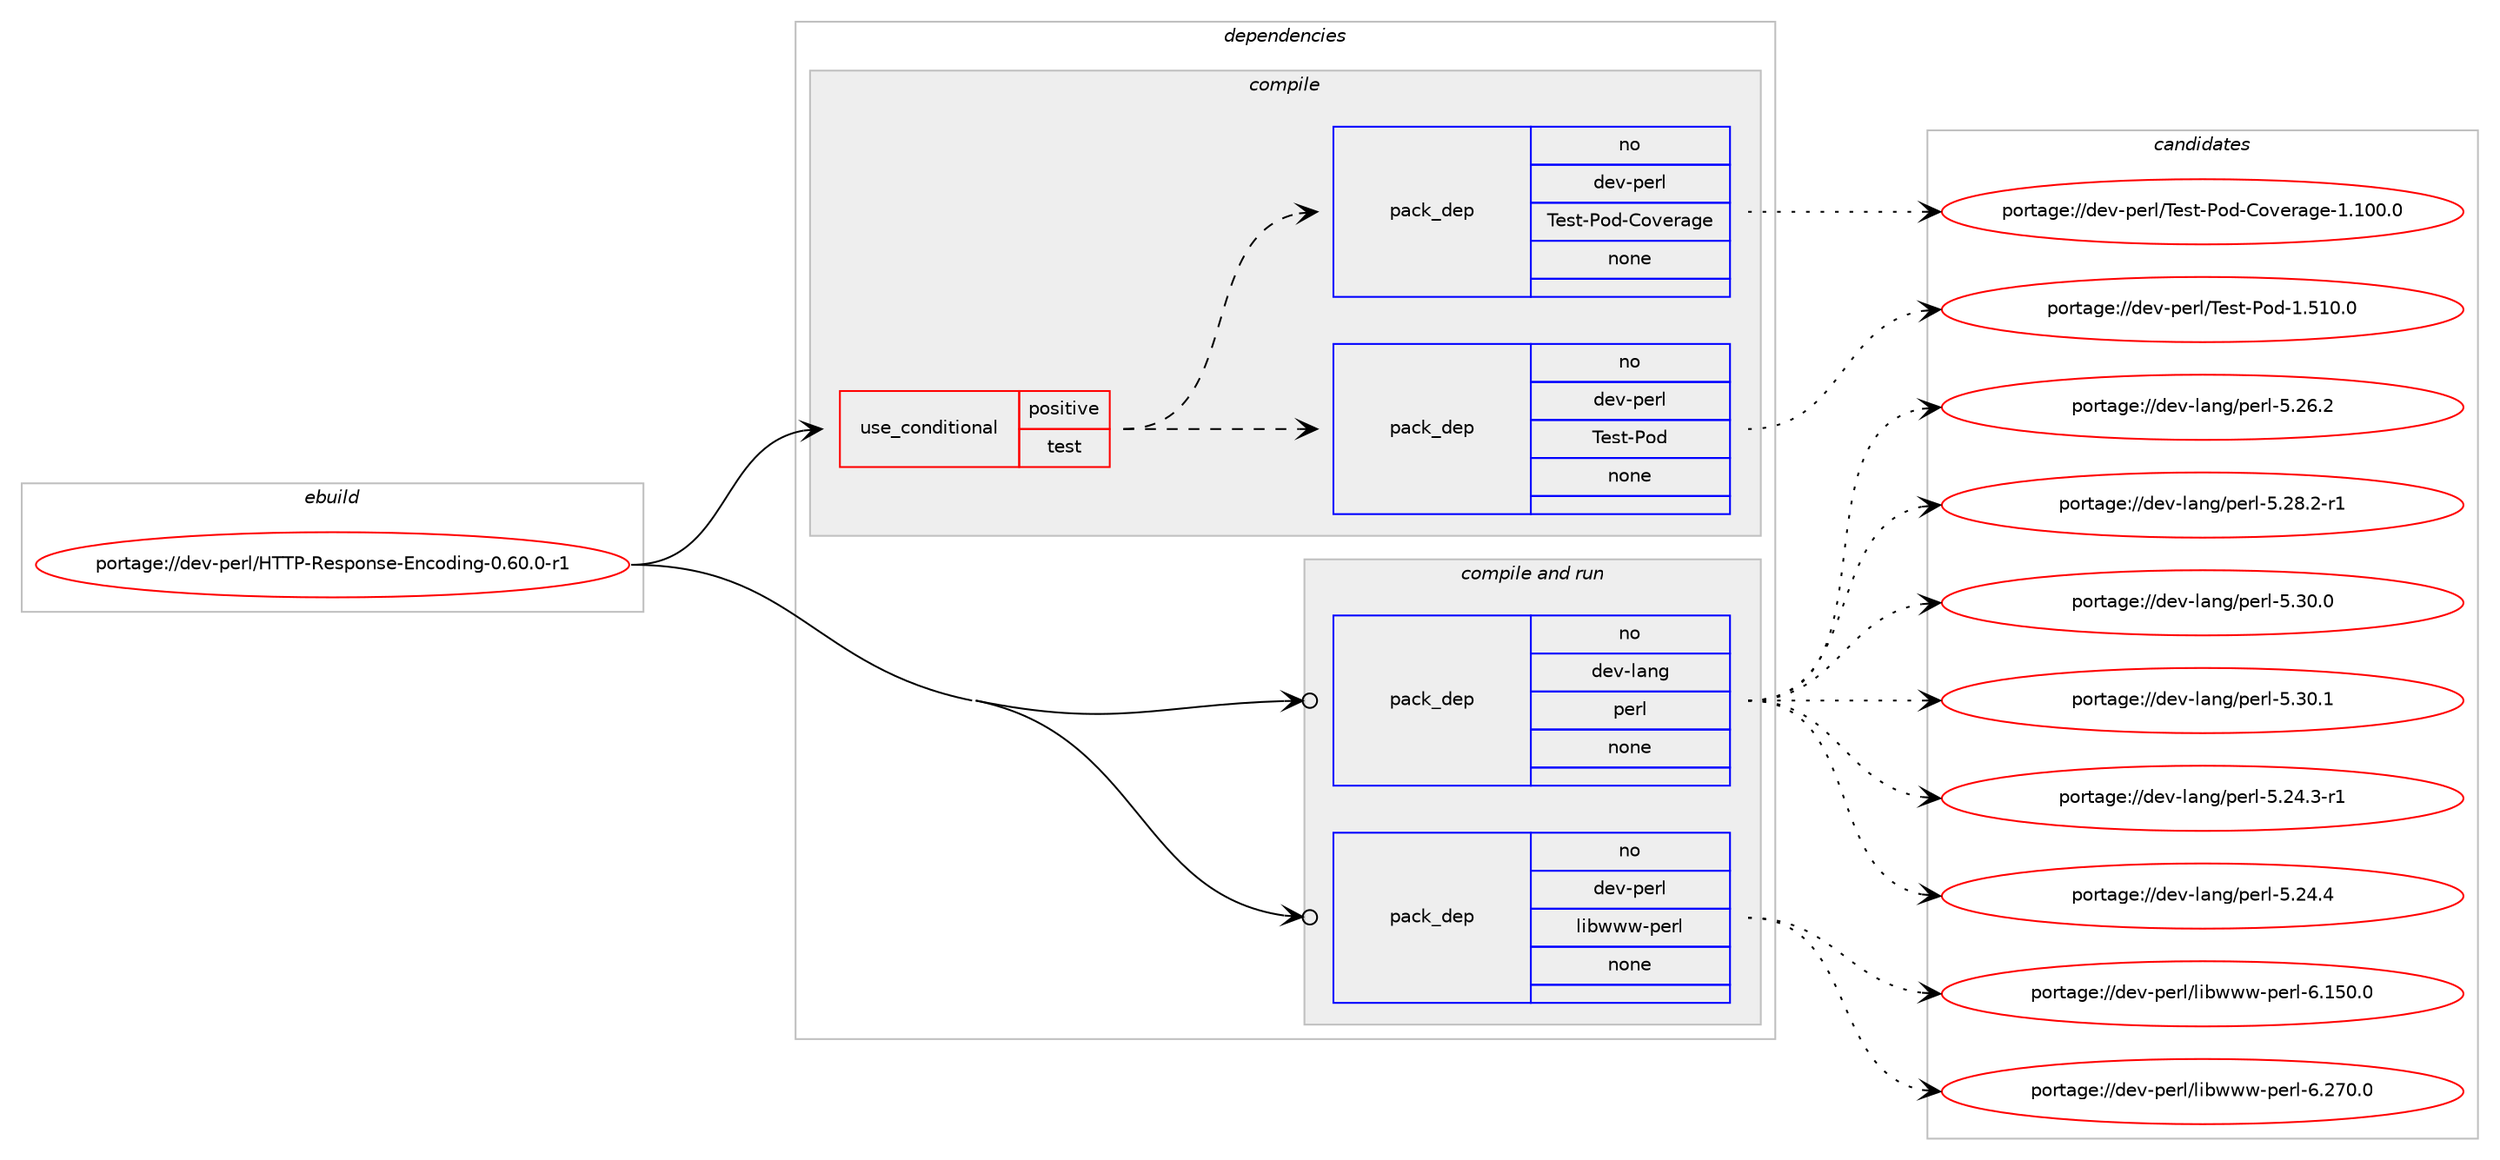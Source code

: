 digraph prolog {

# *************
# Graph options
# *************

newrank=true;
concentrate=true;
compound=true;
graph [rankdir=LR,fontname=Helvetica,fontsize=10,ranksep=1.5];#, ranksep=2.5, nodesep=0.2];
edge  [arrowhead=vee];
node  [fontname=Helvetica,fontsize=10];

# **********
# The ebuild
# **********

subgraph cluster_leftcol {
color=gray;
rank=same;
label=<<i>ebuild</i>>;
id [label="portage://dev-perl/HTTP-Response-Encoding-0.60.0-r1", color=red, width=4, href="../dev-perl/HTTP-Response-Encoding-0.60.0-r1.svg"];
}

# ****************
# The dependencies
# ****************

subgraph cluster_midcol {
color=gray;
label=<<i>dependencies</i>>;
subgraph cluster_compile {
fillcolor="#eeeeee";
style=filled;
label=<<i>compile</i>>;
subgraph cond23070 {
dependency114205 [label=<<TABLE BORDER="0" CELLBORDER="1" CELLSPACING="0" CELLPADDING="4"><TR><TD ROWSPAN="3" CELLPADDING="10">use_conditional</TD></TR><TR><TD>positive</TD></TR><TR><TD>test</TD></TR></TABLE>>, shape=none, color=red];
subgraph pack87958 {
dependency114206 [label=<<TABLE BORDER="0" CELLBORDER="1" CELLSPACING="0" CELLPADDING="4" WIDTH="220"><TR><TD ROWSPAN="6" CELLPADDING="30">pack_dep</TD></TR><TR><TD WIDTH="110">no</TD></TR><TR><TD>dev-perl</TD></TR><TR><TD>Test-Pod</TD></TR><TR><TD>none</TD></TR><TR><TD></TD></TR></TABLE>>, shape=none, color=blue];
}
dependency114205:e -> dependency114206:w [weight=20,style="dashed",arrowhead="vee"];
subgraph pack87959 {
dependency114207 [label=<<TABLE BORDER="0" CELLBORDER="1" CELLSPACING="0" CELLPADDING="4" WIDTH="220"><TR><TD ROWSPAN="6" CELLPADDING="30">pack_dep</TD></TR><TR><TD WIDTH="110">no</TD></TR><TR><TD>dev-perl</TD></TR><TR><TD>Test-Pod-Coverage</TD></TR><TR><TD>none</TD></TR><TR><TD></TD></TR></TABLE>>, shape=none, color=blue];
}
dependency114205:e -> dependency114207:w [weight=20,style="dashed",arrowhead="vee"];
}
id:e -> dependency114205:w [weight=20,style="solid",arrowhead="vee"];
}
subgraph cluster_compileandrun {
fillcolor="#eeeeee";
style=filled;
label=<<i>compile and run</i>>;
subgraph pack87960 {
dependency114208 [label=<<TABLE BORDER="0" CELLBORDER="1" CELLSPACING="0" CELLPADDING="4" WIDTH="220"><TR><TD ROWSPAN="6" CELLPADDING="30">pack_dep</TD></TR><TR><TD WIDTH="110">no</TD></TR><TR><TD>dev-lang</TD></TR><TR><TD>perl</TD></TR><TR><TD>none</TD></TR><TR><TD></TD></TR></TABLE>>, shape=none, color=blue];
}
id:e -> dependency114208:w [weight=20,style="solid",arrowhead="odotvee"];
subgraph pack87961 {
dependency114209 [label=<<TABLE BORDER="0" CELLBORDER="1" CELLSPACING="0" CELLPADDING="4" WIDTH="220"><TR><TD ROWSPAN="6" CELLPADDING="30">pack_dep</TD></TR><TR><TD WIDTH="110">no</TD></TR><TR><TD>dev-perl</TD></TR><TR><TD>libwww-perl</TD></TR><TR><TD>none</TD></TR><TR><TD></TD></TR></TABLE>>, shape=none, color=blue];
}
id:e -> dependency114209:w [weight=20,style="solid",arrowhead="odotvee"];
}
subgraph cluster_run {
fillcolor="#eeeeee";
style=filled;
label=<<i>run</i>>;
}
}

# **************
# The candidates
# **************

subgraph cluster_choices {
rank=same;
color=gray;
label=<<i>candidates</i>>;

subgraph choice87958 {
color=black;
nodesep=1;
choiceportage10010111845112101114108478410111511645801111004549465349484648 [label="portage://dev-perl/Test-Pod-1.510.0", color=red, width=4,href="../dev-perl/Test-Pod-1.510.0.svg"];
dependency114206:e -> choiceportage10010111845112101114108478410111511645801111004549465349484648:w [style=dotted,weight="100"];
}
subgraph choice87959 {
color=black;
nodesep=1;
choiceportage10010111845112101114108478410111511645801111004567111118101114971031014549464948484648 [label="portage://dev-perl/Test-Pod-Coverage-1.100.0", color=red, width=4,href="../dev-perl/Test-Pod-Coverage-1.100.0.svg"];
dependency114207:e -> choiceportage10010111845112101114108478410111511645801111004567111118101114971031014549464948484648:w [style=dotted,weight="100"];
}
subgraph choice87960 {
color=black;
nodesep=1;
choiceportage100101118451089711010347112101114108455346505246514511449 [label="portage://dev-lang/perl-5.24.3-r1", color=red, width=4,href="../dev-lang/perl-5.24.3-r1.svg"];
choiceportage10010111845108971101034711210111410845534650524652 [label="portage://dev-lang/perl-5.24.4", color=red, width=4,href="../dev-lang/perl-5.24.4.svg"];
choiceportage10010111845108971101034711210111410845534650544650 [label="portage://dev-lang/perl-5.26.2", color=red, width=4,href="../dev-lang/perl-5.26.2.svg"];
choiceportage100101118451089711010347112101114108455346505646504511449 [label="portage://dev-lang/perl-5.28.2-r1", color=red, width=4,href="../dev-lang/perl-5.28.2-r1.svg"];
choiceportage10010111845108971101034711210111410845534651484648 [label="portage://dev-lang/perl-5.30.0", color=red, width=4,href="../dev-lang/perl-5.30.0.svg"];
choiceportage10010111845108971101034711210111410845534651484649 [label="portage://dev-lang/perl-5.30.1", color=red, width=4,href="../dev-lang/perl-5.30.1.svg"];
dependency114208:e -> choiceportage100101118451089711010347112101114108455346505246514511449:w [style=dotted,weight="100"];
dependency114208:e -> choiceportage10010111845108971101034711210111410845534650524652:w [style=dotted,weight="100"];
dependency114208:e -> choiceportage10010111845108971101034711210111410845534650544650:w [style=dotted,weight="100"];
dependency114208:e -> choiceportage100101118451089711010347112101114108455346505646504511449:w [style=dotted,weight="100"];
dependency114208:e -> choiceportage10010111845108971101034711210111410845534651484648:w [style=dotted,weight="100"];
dependency114208:e -> choiceportage10010111845108971101034711210111410845534651484649:w [style=dotted,weight="100"];
}
subgraph choice87961 {
color=black;
nodesep=1;
choiceportage100101118451121011141084710810598119119119451121011141084554464953484648 [label="portage://dev-perl/libwww-perl-6.150.0", color=red, width=4,href="../dev-perl/libwww-perl-6.150.0.svg"];
choiceportage100101118451121011141084710810598119119119451121011141084554465055484648 [label="portage://dev-perl/libwww-perl-6.270.0", color=red, width=4,href="../dev-perl/libwww-perl-6.270.0.svg"];
dependency114209:e -> choiceportage100101118451121011141084710810598119119119451121011141084554464953484648:w [style=dotted,weight="100"];
dependency114209:e -> choiceportage100101118451121011141084710810598119119119451121011141084554465055484648:w [style=dotted,weight="100"];
}
}

}
